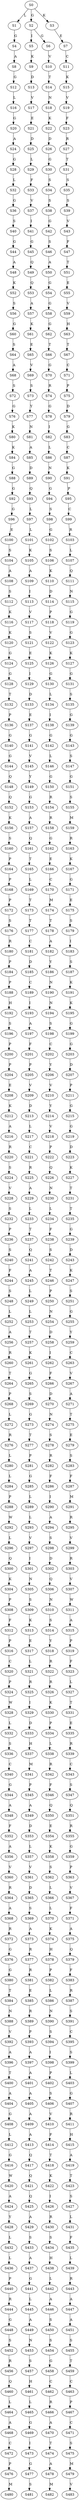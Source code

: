 strict digraph  {
	S0 -> S1 [ label = L ];
	S0 -> S2 [ label = G ];
	S0 -> S3 [ label = K ];
	S1 -> S4 [ label = G ];
	S2 -> S5 [ label = I ];
	S2 -> S6 [ label = G ];
	S3 -> S7 [ label = E ];
	S4 -> S8 [ label = A ];
	S5 -> S9 [ label = K ];
	S6 -> S10 [ label = V ];
	S7 -> S11 [ label = C ];
	S8 -> S12 [ label = G ];
	S9 -> S13 [ label = D ];
	S10 -> S14 [ label = T ];
	S11 -> S15 [ label = K ];
	S12 -> S16 [ label = L ];
	S13 -> S17 [ label = V ];
	S14 -> S18 [ label = N ];
	S15 -> S19 [ label = V ];
	S16 -> S20 [ label = G ];
	S17 -> S21 [ label = E ];
	S18 -> S22 [ label = K ];
	S19 -> S23 [ label = F ];
	S20 -> S24 [ label = A ];
	S21 -> S25 [ label = D ];
	S22 -> S26 [ label = D ];
	S23 -> S27 [ label = R ];
	S24 -> S28 [ label = G ];
	S25 -> S29 [ label = L ];
	S26 -> S30 [ label = G ];
	S27 -> S31 [ label = T ];
	S28 -> S32 [ label = L ];
	S29 -> S33 [ label = F ];
	S30 -> S34 [ label = S ];
	S31 -> S35 [ label = S ];
	S32 -> S36 [ label = G ];
	S33 -> S37 [ label = V ];
	S34 -> S38 [ label = S ];
	S35 -> S39 [ label = S ];
	S36 -> S40 [ label = S ];
	S37 -> S41 [ label = I ];
	S38 -> S42 [ label = G ];
	S39 -> S43 [ label = V ];
	S40 -> S44 [ label = G ];
	S41 -> S45 [ label = G ];
	S42 -> S46 [ label = S ];
	S43 -> S47 [ label = F ];
	S44 -> S48 [ label = A ];
	S45 -> S49 [ label = Q ];
	S46 -> S50 [ label = A ];
	S47 -> S51 [ label = T ];
	S48 -> S52 [ label = K ];
	S49 -> S53 [ label = Q ];
	S50 -> S54 [ label = G ];
	S51 -> S55 [ label = E ];
	S52 -> S56 [ label = S ];
	S53 -> S57 [ label = A ];
	S54 -> S58 [ label = G ];
	S55 -> S59 [ label = V ];
	S56 -> S60 [ label = G ];
	S57 -> S61 [ label = K ];
	S58 -> S62 [ label = G ];
	S59 -> S63 [ label = H ];
	S60 -> S64 [ label = S ];
	S61 -> S65 [ label = E ];
	S62 -> S66 [ label = T ];
	S63 -> S67 [ label = T ];
	S64 -> S68 [ label = A ];
	S65 -> S69 [ label = V ];
	S66 -> S70 [ label = G ];
	S67 -> S71 [ label = C ];
	S68 -> S72 [ label = S ];
	S69 -> S73 [ label = S ];
	S70 -> S74 [ label = R ];
	S71 -> S75 [ label = P ];
	S72 -> S76 [ label = G ];
	S73 -> S77 [ label = Y ];
	S74 -> S78 [ label = G ];
	S75 -> S79 [ label = D ];
	S76 -> S80 [ label = K ];
	S77 -> S81 [ label = N ];
	S78 -> S82 [ label = I ];
	S79 -> S83 [ label = G ];
	S80 -> S84 [ label = K ];
	S81 -> S85 [ label = A ];
	S82 -> S86 [ label = L ];
	S83 -> S87 [ label = C ];
	S84 -> S88 [ label = G ];
	S85 -> S89 [ label = D ];
	S86 -> S90 [ label = N ];
	S87 -> S91 [ label = K ];
	S88 -> S92 [ label = G ];
	S89 -> S93 [ label = Q ];
	S90 -> S94 [ label = G ];
	S91 -> S95 [ label = P ];
	S92 -> S96 [ label = G ];
	S93 -> S97 [ label = L ];
	S94 -> S98 [ label = S ];
	S95 -> S99 [ label = C ];
	S96 -> S100 [ label = E ];
	S97 -> S101 [ label = L ];
	S98 -> S102 [ label = G ];
	S99 -> S103 [ label = R ];
	S100 -> S104 [ label = S ];
	S101 -> S105 [ label = K ];
	S102 -> S106 [ label = S ];
	S103 -> S107 [ label = L ];
	S104 -> S108 [ label = A ];
	S105 -> S109 [ label = A ];
	S106 -> S110 [ label = K ];
	S107 -> S111 [ label = Q ];
	S108 -> S112 [ label = S ];
	S109 -> S113 [ label = I ];
	S110 -> S114 [ label = D ];
	S111 -> S115 [ label = N ];
	S112 -> S116 [ label = K ];
	S113 -> S117 [ label = V ];
	S114 -> S118 [ label = P ];
	S115 -> S119 [ label = G ];
	S116 -> S120 [ label = K ];
	S117 -> S121 [ label = S ];
	S118 -> S122 [ label = V ];
	S119 -> S123 [ label = G ];
	S120 -> S124 [ label = G ];
	S121 -> S125 [ label = E ];
	S122 -> S126 [ label = K ];
	S123 -> S127 [ label = K ];
	S124 -> S128 [ label = G ];
	S125 -> S129 [ label = I ];
	S126 -> S130 [ label = G ];
	S127 -> S131 [ label = G ];
	S128 -> S132 [ label = T ];
	S129 -> S133 [ label = D ];
	S130 -> S134 [ label = L ];
	S131 -> S135 [ label = S ];
	S132 -> S136 [ label = P ];
	S133 -> S137 [ label = E ];
	S134 -> S138 [ label = I ];
	S135 -> S139 [ label = G ];
	S136 -> S140 [ label = G ];
	S137 -> S141 [ label = G ];
	S138 -> S142 [ label = G ];
	S139 -> S143 [ label = G ];
	S140 -> S144 [ label = G ];
	S141 -> S145 [ label = V ];
	S142 -> S146 [ label = L ];
	S143 -> S147 [ label = S ];
	S144 -> S148 [ label = Q ];
	S145 -> S149 [ label = Y ];
	S146 -> S150 [ label = G ];
	S147 -> S151 [ label = G ];
	S148 -> S152 [ label = Q ];
	S149 -> S153 [ label = G ];
	S150 -> S154 [ label = R ];
	S151 -> S155 [ label = S ];
	S152 -> S156 [ label = K ];
	S153 -> S157 [ label = A ];
	S154 -> S158 [ label = R ];
	S155 -> S159 [ label = M ];
	S156 -> S160 [ label = S ];
	S157 -> S161 [ label = Q ];
	S158 -> S162 [ label = G ];
	S159 -> S163 [ label = R ];
	S160 -> S164 [ label = P ];
	S161 -> S165 [ label = T ];
	S162 -> S166 [ label = E ];
	S163 -> S167 [ label = K ];
	S164 -> S168 [ label = P ];
	S165 -> S169 [ label = L ];
	S166 -> S170 [ label = C ];
	S167 -> S171 [ label = G ];
	S168 -> S172 [ label = P ];
	S169 -> S173 [ label = T ];
	S170 -> S174 [ label = M ];
	S171 -> S175 [ label = E ];
	S172 -> S176 [ label = S ];
	S173 -> S177 [ label = T ];
	S174 -> S178 [ label = T ];
	S175 -> S179 [ label = S ];
	S176 -> S180 [ label = R ];
	S177 -> S181 [ label = C ];
	S178 -> S182 [ label = A ];
	S179 -> S183 [ label = I ];
	S180 -> S184 [ label = P ];
	S181 -> S185 [ label = D ];
	S182 -> S186 [ label = Y ];
	S183 -> S187 [ label = S ];
	S184 -> S188 [ label = P ];
	S185 -> S189 [ label = C ];
	S186 -> S190 [ label = N ];
	S187 -> S191 [ label = K ];
	S188 -> S192 [ label = H ];
	S189 -> S193 [ label = I ];
	S190 -> S194 [ label = N ];
	S191 -> S195 [ label = K ];
	S192 -> S196 [ label = S ];
	S193 -> S197 [ label = A ];
	S194 -> S198 [ label = S ];
	S195 -> S199 [ label = G ];
	S196 -> S200 [ label = P ];
	S197 -> S201 [ label = F ];
	S198 -> S202 [ label = C ];
	S199 -> S203 [ label = G ];
	S200 -> S204 [ label = P ];
	S201 -> S205 [ label = P ];
	S202 -> S206 [ label = Y ];
	S203 -> S207 [ label = D ];
	S204 -> S208 [ label = E ];
	S205 -> S209 [ label = V ];
	S206 -> S210 [ label = V ];
	S207 -> S211 [ label = P ];
	S208 -> S212 [ label = K ];
	S209 -> S213 [ label = D ];
	S210 -> S214 [ label = Y ];
	S211 -> S215 [ label = G ];
	S212 -> S216 [ label = A ];
	S213 -> S217 [ label = L ];
	S214 -> S218 [ label = V ];
	S215 -> S219 [ label = G ];
	S216 -> S220 [ label = R ];
	S217 -> S221 [ label = C ];
	S218 -> S222 [ label = P ];
	S219 -> S223 [ label = D ];
	S220 -> S224 [ label = S ];
	S221 -> S225 [ label = R ];
	S222 -> S226 [ label = Q ];
	S223 -> S227 [ label = K ];
	S224 -> S228 [ label = V ];
	S225 -> S229 [ label = A ];
	S226 -> S230 [ label = N ];
	S227 -> S231 [ label = T ];
	S228 -> S232 [ label = S ];
	S229 -> S233 [ label = L ];
	S230 -> S234 [ label = L ];
	S231 -> S235 [ label = T ];
	S232 -> S236 [ label = P ];
	S233 -> S237 [ label = T ];
	S234 -> S238 [ label = F ];
	S235 -> S239 [ label = G ];
	S236 -> S240 [ label = S ];
	S237 -> S241 [ label = Q ];
	S238 -> S242 [ label = S ];
	S239 -> S243 [ label = D ];
	S240 -> S244 [ label = F ];
	S241 -> S245 [ label = A ];
	S242 -> S246 [ label = T ];
	S243 -> S247 [ label = K ];
	S244 -> S248 [ label = S ];
	S245 -> S249 [ label = L ];
	S246 -> S250 [ label = P ];
	S247 -> S251 [ label = S ];
	S248 -> S252 [ label = L ];
	S249 -> S253 [ label = L ];
	S250 -> S254 [ label = N ];
	S251 -> S255 [ label = G ];
	S252 -> S256 [ label = A ];
	S253 -> S257 [ label = T ];
	S254 -> S258 [ label = D ];
	S255 -> S259 [ label = Y ];
	S256 -> S260 [ label = R ];
	S257 -> S261 [ label = K ];
	S258 -> S262 [ label = I ];
	S259 -> S263 [ label = C ];
	S260 -> S264 [ label = T ];
	S261 -> S265 [ label = G ];
	S262 -> S266 [ label = F ];
	S263 -> S267 [ label = V ];
	S264 -> S268 [ label = P ];
	S265 -> S269 [ label = S ];
	S266 -> S270 [ label = D ];
	S267 -> S271 [ label = A ];
	S268 -> S272 [ label = L ];
	S269 -> S273 [ label = G ];
	S270 -> S274 [ label = N ];
	S271 -> S275 [ label = T ];
	S272 -> S276 [ label = R ];
	S273 -> S277 [ label = T ];
	S274 -> S278 [ label = S ];
	S275 -> S279 [ label = E ];
	S276 -> S280 [ label = L ];
	S277 -> S281 [ label = P ];
	S278 -> S282 [ label = R ];
	S279 -> S283 [ label = S ];
	S280 -> S284 [ label = L ];
	S281 -> S285 [ label = G ];
	S282 -> S286 [ label = F ];
	S283 -> S287 [ label = F ];
	S284 -> S288 [ label = P ];
	S285 -> S289 [ label = L ];
	S286 -> S290 [ label = I ];
	S287 -> S291 [ label = M ];
	S288 -> S292 [ label = W ];
	S289 -> S293 [ label = L ];
	S290 -> S294 [ label = A ];
	S291 -> S295 [ label = R ];
	S292 -> S296 [ label = L ];
	S293 -> S297 [ label = V ];
	S294 -> S298 [ label = S ];
	S295 -> S299 [ label = V ];
	S296 -> S300 [ label = Q ];
	S297 -> S301 [ label = I ];
	S298 -> S302 [ label = D ];
	S299 -> S303 [ label = R ];
	S300 -> S304 [ label = K ];
	S301 -> S305 [ label = N ];
	S302 -> S306 [ label = Q ];
	S303 -> S307 [ label = V ];
	S304 -> S308 [ label = P ];
	S305 -> S309 [ label = S ];
	S306 -> S310 [ label = N ];
	S307 -> S311 [ label = W ];
	S308 -> S312 [ label = F ];
	S309 -> S313 [ label = K ];
	S310 -> S314 [ label = S ];
	S311 -> S315 [ label = A ];
	S312 -> S316 [ label = P ];
	S313 -> S317 [ label = E ];
	S314 -> S318 [ label = Y ];
	S315 -> S319 [ label = P ];
	S316 -> S320 [ label = C ];
	S317 -> S321 [ label = L ];
	S318 -> S322 [ label = R ];
	S319 -> S323 [ label = F ];
	S320 -> S324 [ label = P ];
	S321 -> S325 [ label = R ];
	S322 -> S326 [ label = R ];
	S323 -> S327 [ label = L ];
	S324 -> S328 [ label = W ];
	S325 -> S329 [ label = I ];
	S326 -> S330 [ label = K ];
	S327 -> S331 [ label = T ];
	S328 -> S332 [ label = L ];
	S329 -> S333 [ label = D ];
	S330 -> S334 [ label = P ];
	S331 -> S335 [ label = E ];
	S332 -> S336 [ label = S ];
	S333 -> S337 [ label = H ];
	S334 -> S338 [ label = L ];
	S335 -> S339 [ label = R ];
	S336 -> S340 [ label = C ];
	S337 -> S341 [ label = M ];
	S338 -> S342 [ label = R ];
	S339 -> S343 [ label = C ];
	S340 -> S344 [ label = G ];
	S341 -> S345 [ label = P ];
	S342 -> S346 [ label = F ];
	S343 -> S347 [ label = S ];
	S344 -> S348 [ label = A ];
	S345 -> S349 [ label = A ];
	S346 -> S350 [ label = Q ];
	S347 -> S351 [ label = Q ];
	S348 -> S352 [ label = F ];
	S349 -> S353 [ label = D ];
	S350 -> S354 [ label = E ];
	S351 -> S355 [ label = R ];
	S352 -> S356 [ label = A ];
	S353 -> S357 [ label = L ];
	S354 -> S358 [ label = K ];
	S355 -> S359 [ label = G ];
	S356 -> S360 [ label = V ];
	S357 -> S361 [ label = V ];
	S358 -> S362 [ label = S ];
	S359 -> S363 [ label = P ];
	S360 -> S364 [ label = R ];
	S361 -> S365 [ label = D ];
	S362 -> S366 [ label = L ];
	S363 -> S367 [ label = V ];
	S364 -> S368 [ label = A ];
	S365 -> S369 [ label = S ];
	S366 -> S370 [ label = L ];
	S367 -> S371 [ label = F ];
	S368 -> S372 [ label = R ];
	S369 -> S373 [ label = A ];
	S370 -> S374 [ label = K ];
	S371 -> S375 [ label = A ];
	S372 -> S376 [ label = G ];
	S373 -> S377 [ label = R ];
	S374 -> S378 [ label = H ];
	S375 -> S379 [ label = Q ];
	S376 -> S380 [ label = G ];
	S377 -> S381 [ label = R ];
	S378 -> S382 [ label = P ];
	S379 -> S383 [ label = F ];
	S380 -> S384 [ label = T ];
	S381 -> S385 [ label = E ];
	S382 -> S386 [ label = L ];
	S383 -> S387 [ label = R ];
	S384 -> S388 [ label = N ];
	S385 -> S389 [ label = R ];
	S386 -> S390 [ label = N ];
	S387 -> S391 [ label = S ];
	S388 -> S392 [ label = V ];
	S389 -> S393 [ label = P ];
	S390 -> S394 [ label = S ];
	S391 -> S395 [ label = C ];
	S392 -> S396 [ label = A ];
	S393 -> S397 [ label = A ];
	S394 -> S398 [ label = I ];
	S395 -> S399 [ label = S ];
	S396 -> S400 [ label = T ];
	S397 -> S401 [ label = A ];
	S398 -> S402 [ label = P ];
	S399 -> S403 [ label = L ];
	S400 -> S404 [ label = A ];
	S401 -> S405 [ label = A ];
	S402 -> S406 [ label = S ];
	S403 -> S407 [ label = G ];
	S404 -> S408 [ label = G ];
	S405 -> S409 [ label = A ];
	S406 -> S410 [ label = V ];
	S407 -> S411 [ label = R ];
	S408 -> S412 [ label = L ];
	S409 -> S413 [ label = A ];
	S410 -> S414 [ label = F ];
	S411 -> S415 [ label = H ];
	S412 -> S416 [ label = G ];
	S413 -> S417 [ label = Q ];
	S414 -> S418 [ label = T ];
	S415 -> S419 [ label = A ];
	S416 -> S420 [ label = W ];
	S417 -> S421 [ label = Q ];
	S418 -> S422 [ label = K ];
	S419 -> S423 [ label = T ];
	S420 -> S424 [ label = A ];
	S421 -> S425 [ label = Q ];
	S422 -> S426 [ label = I ];
	S423 -> S427 [ label = S ];
	S424 -> S428 [ label = Y ];
	S425 -> S429 [ label = A ];
	S426 -> S430 [ label = R ];
	S427 -> S431 [ label = L ];
	S428 -> S432 [ label = L ];
	S429 -> S433 [ label = S ];
	S430 -> S434 [ label = S ];
	S431 -> S435 [ label = F ];
	S432 -> S436 [ label = L ];
	S433 -> S437 [ label = A ];
	S434 -> S438 [ label = H ];
	S435 -> S439 [ label = L ];
	S436 -> S440 [ label = P ];
	S437 -> S441 [ label = G ];
	S438 -> S442 [ label = L ];
	S439 -> S443 [ label = R ];
	S440 -> S444 [ label = R ];
	S441 -> S445 [ label = L ];
	S442 -> S446 [ label = A ];
	S443 -> S447 [ label = A ];
	S444 -> S448 [ label = G ];
	S445 -> S449 [ label = A ];
	S446 -> S450 [ label = S ];
	S447 -> S451 [ label = A ];
	S448 -> S452 [ label = S ];
	S449 -> S453 [ label = N ];
	S450 -> S454 [ label = S ];
	S451 -> S455 [ label = S ];
	S452 -> S456 [ label = R ];
	S453 -> S457 [ label = S ];
	S454 -> S458 [ label = G ];
	S455 -> S459 [ label = T ];
	S456 -> S460 [ label = Q ];
	S457 -> S461 [ label = H ];
	S458 -> S462 [ label = C ];
	S459 -> S463 [ label = C ];
	S460 -> S464 [ label = L ];
	S461 -> S465 [ label = L ];
	S462 -> S466 [ label = R ];
	S463 -> S467 [ label = P ];
	S464 -> S468 [ label = A ];
	S465 -> S469 [ label = G ];
	S466 -> S470 [ label = A ];
	S467 -> S471 [ label = C ];
	S468 -> S472 [ label = C ];
	S469 -> S473 [ label = I ];
	S470 -> S474 [ label = T ];
	S471 -> S475 [ label = S ];
	S472 -> S476 [ label = P ];
	S473 -> S477 [ label = G ];
	S474 -> S478 [ label = A ];
	S475 -> S479 [ label = M ];
	S476 -> S480 [ label = M ];
	S477 -> S481 [ label = S ];
	S478 -> S482 [ label = M ];
	S479 -> S483 [ label = V ];
}
